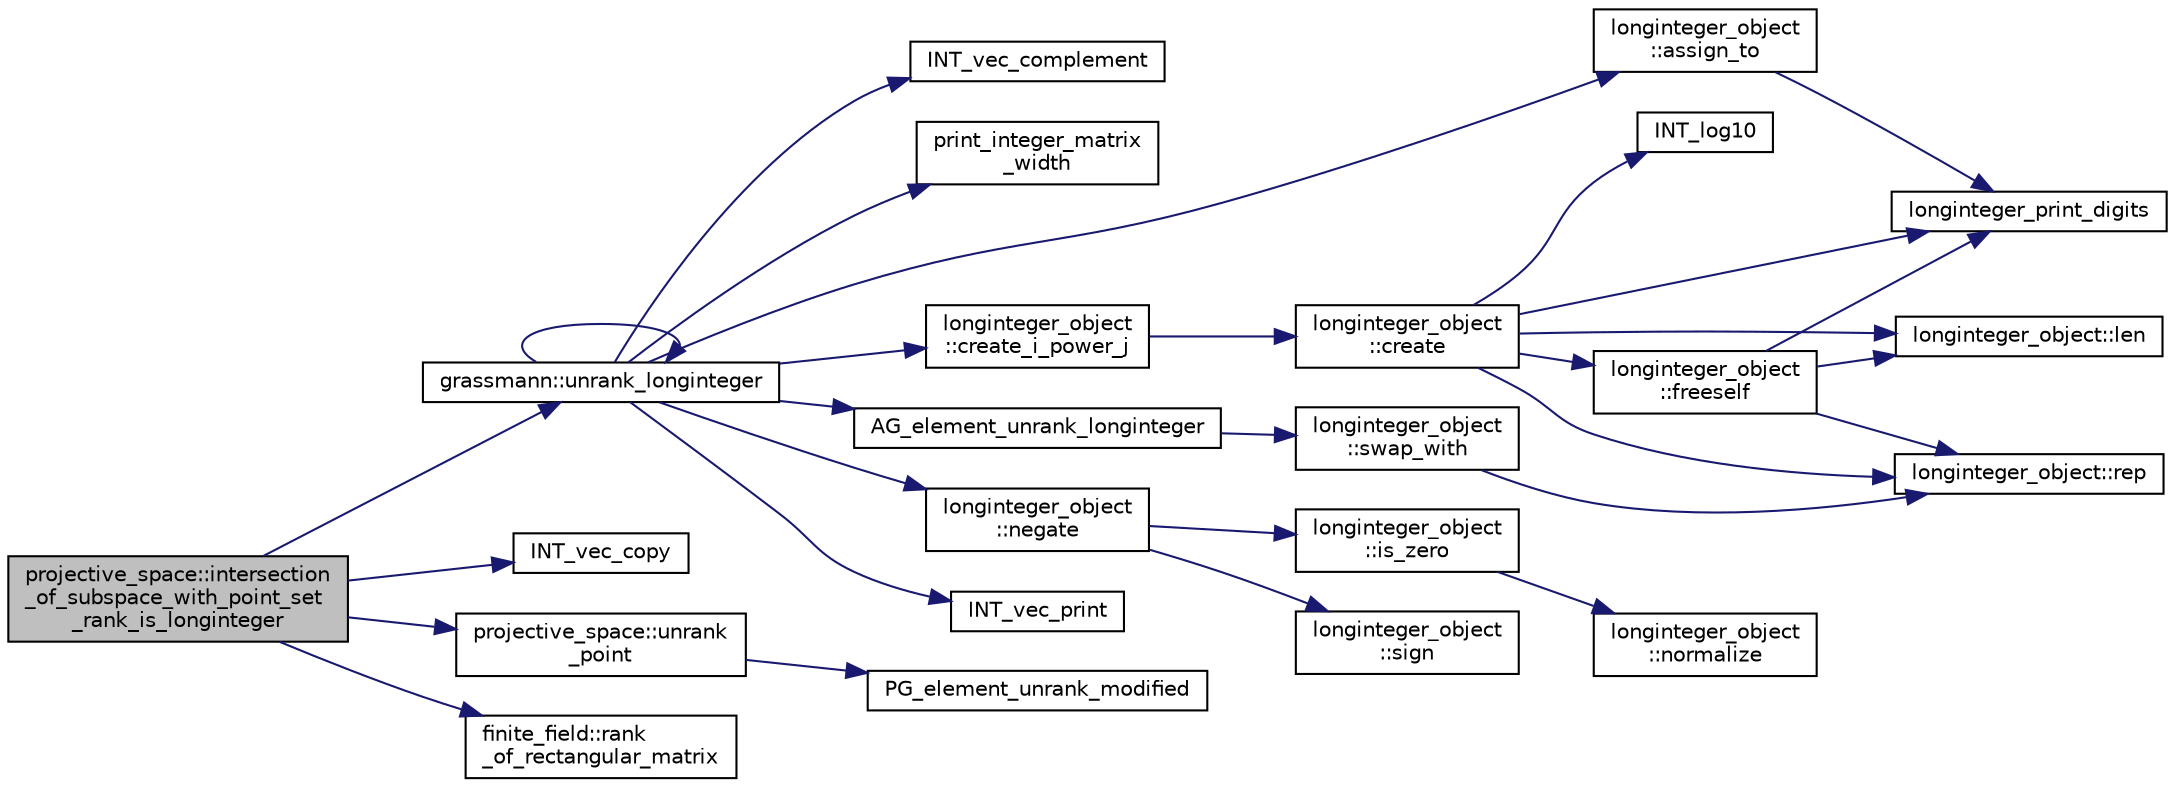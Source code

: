 digraph "projective_space::intersection_of_subspace_with_point_set_rank_is_longinteger"
{
  edge [fontname="Helvetica",fontsize="10",labelfontname="Helvetica",labelfontsize="10"];
  node [fontname="Helvetica",fontsize="10",shape=record];
  rankdir="LR";
  Node1924 [label="projective_space::intersection\l_of_subspace_with_point_set\l_rank_is_longinteger",height=0.2,width=0.4,color="black", fillcolor="grey75", style="filled", fontcolor="black"];
  Node1924 -> Node1925 [color="midnightblue",fontsize="10",style="solid",fontname="Helvetica"];
  Node1925 [label="grassmann::unrank_longinteger",height=0.2,width=0.4,color="black", fillcolor="white", style="filled",URL="$df/d02/classgrassmann.html#aede73ec7ffd4596b9b9953f5583bdc76"];
  Node1925 -> Node1926 [color="midnightblue",fontsize="10",style="solid",fontname="Helvetica"];
  Node1926 [label="longinteger_object\l::assign_to",height=0.2,width=0.4,color="black", fillcolor="white", style="filled",URL="$dd/d7e/classlonginteger__object.html#a891b9d0947bfce181245ab5cffe9482a"];
  Node1926 -> Node1927 [color="midnightblue",fontsize="10",style="solid",fontname="Helvetica"];
  Node1927 [label="longinteger_print_digits",height=0.2,width=0.4,color="black", fillcolor="white", style="filled",URL="$de/dc5/algebra__and__number__theory_8h.html#ac2bac7b12f5b6440b8dad275cd7a157d"];
  Node1925 -> Node1928 [color="midnightblue",fontsize="10",style="solid",fontname="Helvetica"];
  Node1928 [label="longinteger_object\l::create_i_power_j",height=0.2,width=0.4,color="black", fillcolor="white", style="filled",URL="$dd/d7e/classlonginteger__object.html#abd7f646a9077ab9a8c2754c221ae8e2a"];
  Node1928 -> Node1929 [color="midnightblue",fontsize="10",style="solid",fontname="Helvetica"];
  Node1929 [label="longinteger_object\l::create",height=0.2,width=0.4,color="black", fillcolor="white", style="filled",URL="$dd/d7e/classlonginteger__object.html#a95d2eebc60849c3963a49298b1f498c2"];
  Node1929 -> Node1930 [color="midnightblue",fontsize="10",style="solid",fontname="Helvetica"];
  Node1930 [label="longinteger_object\l::freeself",height=0.2,width=0.4,color="black", fillcolor="white", style="filled",URL="$dd/d7e/classlonginteger__object.html#a06450f8c4795d81da6d680830ef958a1"];
  Node1930 -> Node1927 [color="midnightblue",fontsize="10",style="solid",fontname="Helvetica"];
  Node1930 -> Node1931 [color="midnightblue",fontsize="10",style="solid",fontname="Helvetica"];
  Node1931 [label="longinteger_object::rep",height=0.2,width=0.4,color="black", fillcolor="white", style="filled",URL="$dd/d7e/classlonginteger__object.html#a3ecaf12738cc721d281c416503f241e2"];
  Node1930 -> Node1932 [color="midnightblue",fontsize="10",style="solid",fontname="Helvetica"];
  Node1932 [label="longinteger_object::len",height=0.2,width=0.4,color="black", fillcolor="white", style="filled",URL="$dd/d7e/classlonginteger__object.html#a0bfeae35be8a6fd44ed7f76413596ab1"];
  Node1929 -> Node1933 [color="midnightblue",fontsize="10",style="solid",fontname="Helvetica"];
  Node1933 [label="INT_log10",height=0.2,width=0.4,color="black", fillcolor="white", style="filled",URL="$de/dc5/algebra__and__number__theory_8h.html#a98bc0a6c562370a355165d2538dac250"];
  Node1929 -> Node1927 [color="midnightblue",fontsize="10",style="solid",fontname="Helvetica"];
  Node1929 -> Node1931 [color="midnightblue",fontsize="10",style="solid",fontname="Helvetica"];
  Node1929 -> Node1932 [color="midnightblue",fontsize="10",style="solid",fontname="Helvetica"];
  Node1925 -> Node1934 [color="midnightblue",fontsize="10",style="solid",fontname="Helvetica"];
  Node1934 [label="longinteger_object\l::negate",height=0.2,width=0.4,color="black", fillcolor="white", style="filled",URL="$dd/d7e/classlonginteger__object.html#aa2305cd4d3ee6e462c70c40acc61a6af"];
  Node1934 -> Node1935 [color="midnightblue",fontsize="10",style="solid",fontname="Helvetica"];
  Node1935 [label="longinteger_object\l::is_zero",height=0.2,width=0.4,color="black", fillcolor="white", style="filled",URL="$dd/d7e/classlonginteger__object.html#a0946732d08e5180a00480f4c40667101"];
  Node1935 -> Node1936 [color="midnightblue",fontsize="10",style="solid",fontname="Helvetica"];
  Node1936 [label="longinteger_object\l::normalize",height=0.2,width=0.4,color="black", fillcolor="white", style="filled",URL="$dd/d7e/classlonginteger__object.html#ae27040d862a5624e98fc9582daa889ee"];
  Node1934 -> Node1937 [color="midnightblue",fontsize="10",style="solid",fontname="Helvetica"];
  Node1937 [label="longinteger_object\l::sign",height=0.2,width=0.4,color="black", fillcolor="white", style="filled",URL="$dd/d7e/classlonginteger__object.html#ab69549d0bd669e44d776f14ab1a0a344"];
  Node1925 -> Node1938 [color="midnightblue",fontsize="10",style="solid",fontname="Helvetica"];
  Node1938 [label="AG_element_unrank_longinteger",height=0.2,width=0.4,color="black", fillcolor="white", style="filled",URL="$d4/d67/geometry_8h.html#ab5a5ee4a58266d973534a63e72372c2d"];
  Node1938 -> Node1939 [color="midnightblue",fontsize="10",style="solid",fontname="Helvetica"];
  Node1939 [label="longinteger_object\l::swap_with",height=0.2,width=0.4,color="black", fillcolor="white", style="filled",URL="$dd/d7e/classlonginteger__object.html#ad5b3a13ab9dd9194219627600890aed5"];
  Node1939 -> Node1931 [color="midnightblue",fontsize="10",style="solid",fontname="Helvetica"];
  Node1925 -> Node1940 [color="midnightblue",fontsize="10",style="solid",fontname="Helvetica"];
  Node1940 [label="INT_vec_print",height=0.2,width=0.4,color="black", fillcolor="white", style="filled",URL="$df/dbf/sajeeb_8_c.html#a79a5901af0b47dd0d694109543c027fe"];
  Node1925 -> Node1925 [color="midnightblue",fontsize="10",style="solid",fontname="Helvetica"];
  Node1925 -> Node1941 [color="midnightblue",fontsize="10",style="solid",fontname="Helvetica"];
  Node1941 [label="INT_vec_complement",height=0.2,width=0.4,color="black", fillcolor="white", style="filled",URL="$d5/db4/io__and__os_8h.html#a2a0a724647575fcd3090c763985eb81a"];
  Node1925 -> Node1942 [color="midnightblue",fontsize="10",style="solid",fontname="Helvetica"];
  Node1942 [label="print_integer_matrix\l_width",height=0.2,width=0.4,color="black", fillcolor="white", style="filled",URL="$d5/db4/io__and__os_8h.html#aa78f3e73fc2179251bd15adbcc31573f"];
  Node1924 -> Node1943 [color="midnightblue",fontsize="10",style="solid",fontname="Helvetica"];
  Node1943 [label="INT_vec_copy",height=0.2,width=0.4,color="black", fillcolor="white", style="filled",URL="$df/dbf/sajeeb_8_c.html#ac2d875e27e009af6ec04d17254d11075"];
  Node1924 -> Node1944 [color="midnightblue",fontsize="10",style="solid",fontname="Helvetica"];
  Node1944 [label="projective_space::unrank\l_point",height=0.2,width=0.4,color="black", fillcolor="white", style="filled",URL="$d2/d17/classprojective__space.html#a3cb7917af4c5f1590b660d4bf907e0fa"];
  Node1944 -> Node1945 [color="midnightblue",fontsize="10",style="solid",fontname="Helvetica"];
  Node1945 [label="PG_element_unrank_modified",height=0.2,width=0.4,color="black", fillcolor="white", style="filled",URL="$d4/d67/geometry_8h.html#a83ae9b605d496f6a90345303f6efae64"];
  Node1924 -> Node1946 [color="midnightblue",fontsize="10",style="solid",fontname="Helvetica"];
  Node1946 [label="finite_field::rank\l_of_rectangular_matrix",height=0.2,width=0.4,color="black", fillcolor="white", style="filled",URL="$df/d5a/classfinite__field.html#ac1ef22ecdf3984cfd4b652ee48eeb455"];
}
